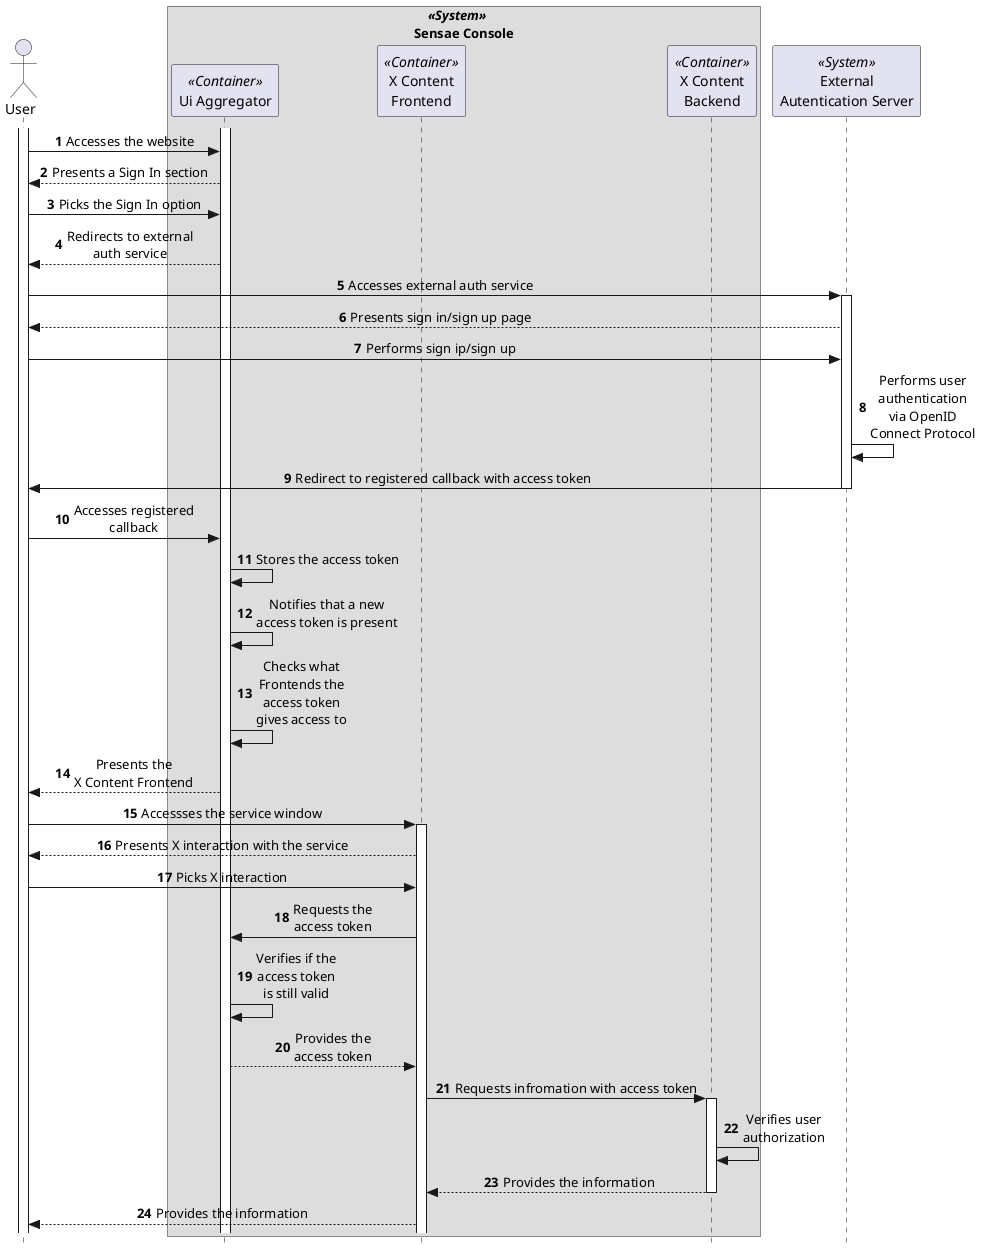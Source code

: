@startuml alternative2

skinparam sequenceMessageAlign center
skinparam style strictuml
autonumber 1

actor User
box "    //<<System>>//\nSensae Console"
participant "Ui Aggregator" as AGGRE <<Container>>
participant "X Content\nFrontend" as XFRONT <<Container>>
participant "X Content\nBackend" as XBACK <<Container>>
end box
participant "External\nAutentication Server" as AUTHSERVER <<System>>

activate AGGRE
activate User

User -> AGGRE: Accesses the website
AGGRE --> User: Presents a Sign In section
User -> AGGRE: Picks the Sign In option
AGGRE --> User: Redirects to external\nauth service
User -> AUTHSERVER: Accesses external auth service
activate AUTHSERVER
AUTHSERVER --> User: Presents sign in/sign up page
User -> AUTHSERVER: Performs sign ip/sign up
AUTHSERVER -> AUTHSERVER: Performs user\nauthentication\nvia OpenID\nConnect Protocol
AUTHSERVER -> User: Redirect to registered callback with access token
deactivate AUTHSERVER
User -> AGGRE: Accesses registered\ncallback
AGGRE -> AGGRE: Stores the access token
AGGRE -> AGGRE: Notifies that a new\naccess token is present
AGGRE -> AGGRE: Checks what\nFrontends the\naccess token\ngives access to
AGGRE --> User: Presents the\nX Content Frontend
User -> XFRONT: Accessses the service window
activate XFRONT
XFRONT --> User: Presents X interaction with the service
User -> XFRONT: Picks X interaction
XFRONT -> AGGRE: Requests the\naccess token
AGGRE -> AGGRE: Verifies if the\naccess token\nis still valid
AGGRE --> XFRONT: Provides the\naccess token
XFRONT -> XBACK: Requests infromation with access token
activate XBACK
XBACK -> XBACK: Verifies user\nauthorization
XBACK --> XFRONT: Provides the information
deactivate XBACK
XFRONT --> User: Provides the information
@enduml
